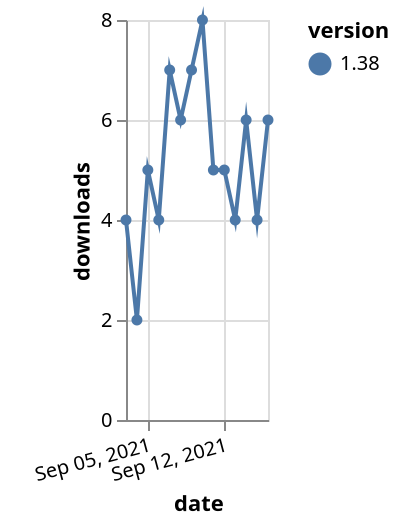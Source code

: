 {"$schema": "https://vega.github.io/schema/vega-lite/v5.json", "description": "A simple bar chart with embedded data.", "data": {"values": [{"date": "2021-09-03", "total": 9945, "delta": 4, "version": "1.38"}, {"date": "2021-09-04", "total": 9947, "delta": 2, "version": "1.38"}, {"date": "2021-09-05", "total": 9952, "delta": 5, "version": "1.38"}, {"date": "2021-09-06", "total": 9956, "delta": 4, "version": "1.38"}, {"date": "2021-09-07", "total": 9963, "delta": 7, "version": "1.38"}, {"date": "2021-09-08", "total": 9969, "delta": 6, "version": "1.38"}, {"date": "2021-09-09", "total": 9976, "delta": 7, "version": "1.38"}, {"date": "2021-09-10", "total": 9984, "delta": 8, "version": "1.38"}, {"date": "2021-09-11", "total": 9989, "delta": 5, "version": "1.38"}, {"date": "2021-09-12", "total": 9994, "delta": 5, "version": "1.38"}, {"date": "2021-09-13", "total": 9998, "delta": 4, "version": "1.38"}, {"date": "2021-09-14", "total": 10004, "delta": 6, "version": "1.38"}, {"date": "2021-09-15", "total": 10008, "delta": 4, "version": "1.38"}, {"date": "2021-09-16", "total": 10014, "delta": 6, "version": "1.38"}]}, "width": "container", "mark": {"type": "line", "point": {"filled": true}}, "encoding": {"x": {"field": "date", "type": "temporal", "timeUnit": "yearmonthdate", "title": "date", "axis": {"labelAngle": -15}}, "y": {"field": "delta", "type": "quantitative", "title": "downloads"}, "color": {"field": "version", "type": "nominal"}, "tooltip": {"field": "delta"}}}